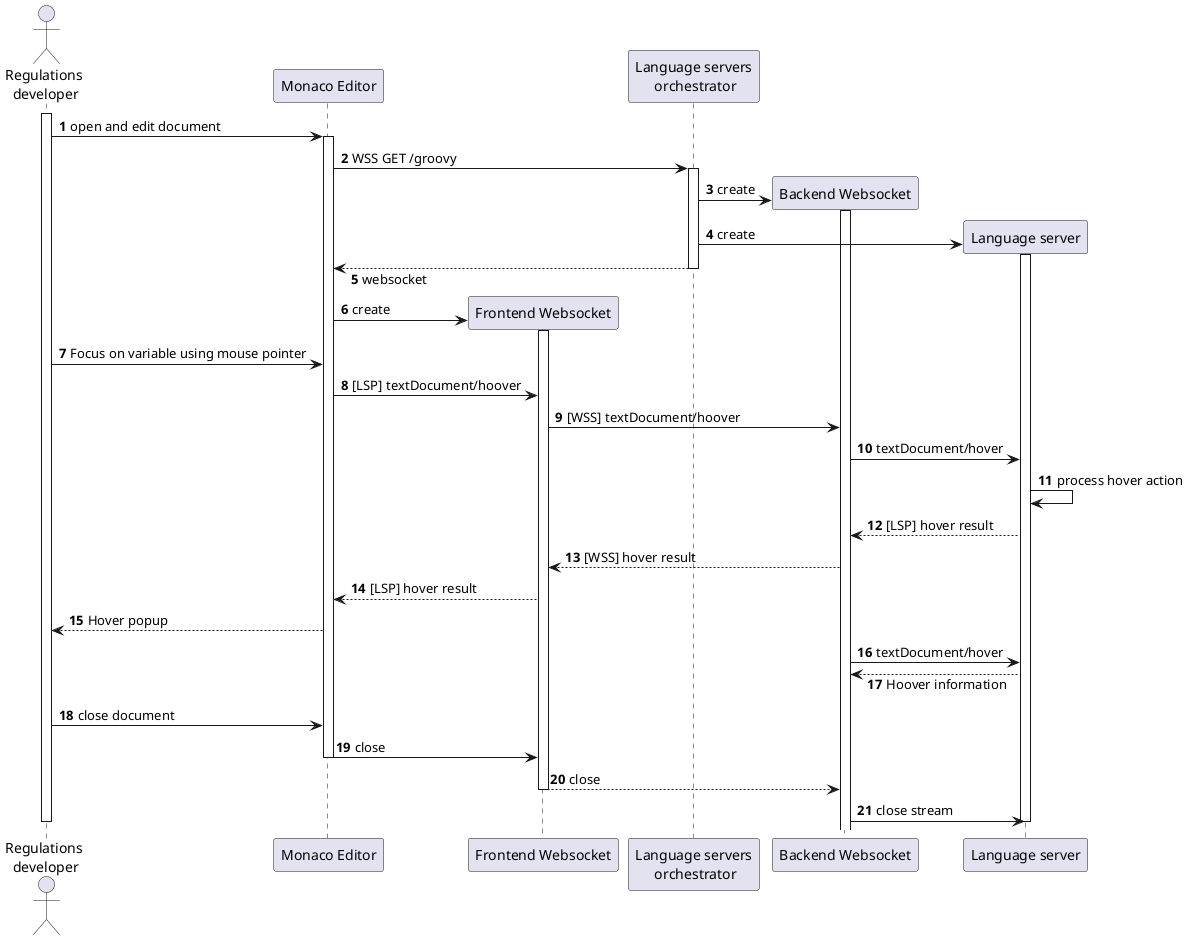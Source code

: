 @startuml

autonumber
skinparam responseMessageBelowArrow true

actor "Regulations\n developer" as Client

participant "Monaco Editor" as Monaco
participant "Frontend Websocket" as FEWebsocket
participant "Language servers\n orchestrator" as ServiceOrchestrator
participant "Backend Websocket" as BEWebsocket
participant "Language server" as LanguageServer

activate Client

Client -> Monaco: open and edit document
activate Monaco
Monaco -> ServiceOrchestrator: WSS GET /groovy
activate ServiceOrchestrator

ServiceOrchestrator -> BEWebsocket ** : create
activate BEWebsocket
ServiceOrchestrator -> LanguageServer ** : create
activate LanguageServer

Monaco <-- ServiceOrchestrator: websocket
deactivate ServiceOrchestrator

Monaco -> FEWebsocket ** : create
activate FEWebsocket

Client -> Monaco: Focus on variable using mouse pointer

Monaco -> FEWebsocket: [LSP] textDocument/hoover

FEWebsocket -> BEWebsocket: [WSS] textDocument/hoover

BEWebsocket -> LanguageServer: textDocument/hover
LanguageServer -> LanguageServer: process hover action
LanguageServer --> BEWebsocket: [LSP] hover result
BEWebsocket --> FEWebsocket: [WSS] hover result
FEWebsocket --> Monaco: [LSP] hover result

Monaco --> Client: Hover popup

BEWebsocket -> LanguageServer: textDocument/hover
BEWebsocket <-- LanguageServer: Hoover information

Client -> Monaco: close document

Monaco -> FEWebsocket: close
deactivate Monaco
FEWebsocket --> BEWebsocket: close
deactivate FEWebsocket

BEWebsocket -> LanguageServer: close stream

deactivate LanguageServer

deactivate Client


@enduml